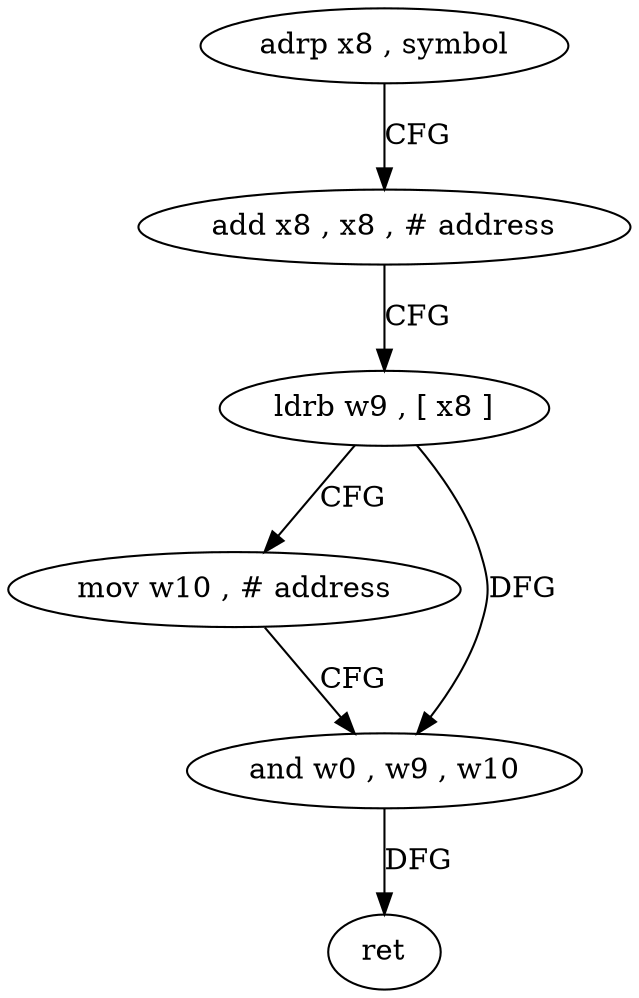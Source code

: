 digraph "func" {
"4212992" [label = "adrp x8 , symbol" ]
"4212996" [label = "add x8 , x8 , # address" ]
"4213000" [label = "ldrb w9 , [ x8 ]" ]
"4213004" [label = "mov w10 , # address" ]
"4213008" [label = "and w0 , w9 , w10" ]
"4213012" [label = "ret" ]
"4212992" -> "4212996" [ label = "CFG" ]
"4212996" -> "4213000" [ label = "CFG" ]
"4213000" -> "4213004" [ label = "CFG" ]
"4213000" -> "4213008" [ label = "DFG" ]
"4213004" -> "4213008" [ label = "CFG" ]
"4213008" -> "4213012" [ label = "DFG" ]
}
